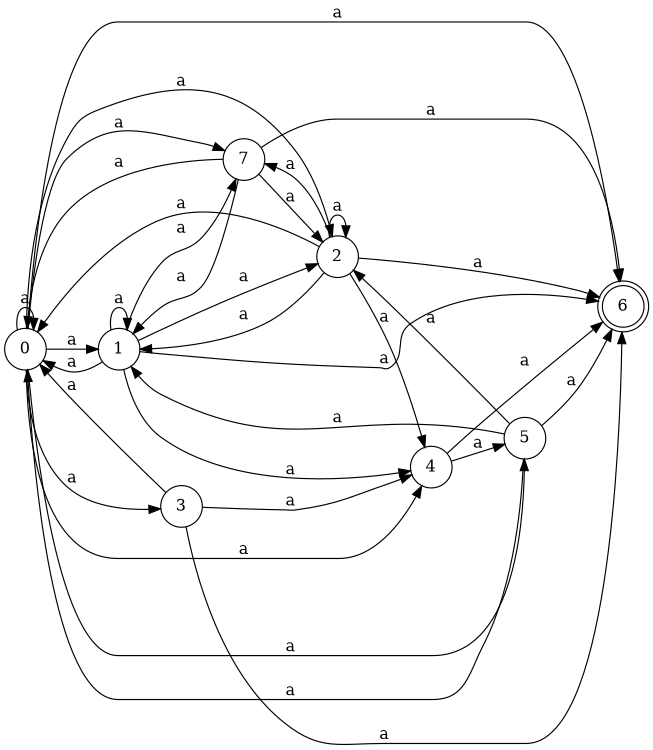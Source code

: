 digraph finite_state_machine {
	rankdir=LR;
	size="8,5";
	node [shape = doublecircle]; 6;
	node [shape = circle];
	0 -> 0 [ label = "a" ];
	0 -> 1 [ label = "a" ];
	0 -> 2 [ label = "a" ];
	0 -> 3 [ label = "a" ];
	0 -> 4 [ label = "a" ];
	0 -> 5 [ label = "a" ];
	0 -> 6 [ label = "a" ];
	0 -> 7 [ label = "a" ];
	1 -> 0 [ label = "a" ];
	1 -> 1 [ label = "a" ];
	1 -> 2 [ label = "a" ];
	1 -> 4 [ label = "a" ];
	1 -> 6 [ label = "a" ];
	1 -> 7 [ label = "a" ];
	2 -> 0 [ label = "a" ];
	2 -> 1 [ label = "a" ];
	2 -> 2 [ label = "a" ];
	2 -> 4 [ label = "a" ];
	2 -> 6 [ label = "a" ];
	2 -> 7 [ label = "a" ];
	3 -> 0 [ label = "a" ];
	3 -> 4 [ label = "a" ];
	3 -> 6 [ label = "a" ];
	4 -> 5 [ label = "a" ];
	4 -> 6 [ label = "a" ];
	5 -> 0 [ label = "a" ];
	5 -> 1 [ label = "a" ];
	5 -> 2 [ label = "a" ];
	5 -> 6 [ label = "a" ];
	7 -> 0 [ label = "a" ];
	7 -> 1 [ label = "a" ];
	7 -> 2 [ label = "a" ];
	7 -> 6 [ label = "a" ];
}